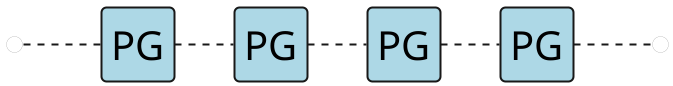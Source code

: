 @startuml

skinparam ComponentStyle rectangle
hide stereotype
left to right direction
scale 1/1

skinparam Component {
    FontSize 40
    FontColor black
    RoundCorner 10
    BorderThickness 2
    BackgroundColor transparent
    BorderThickness<<text>> 0
    BackgroundColor<<text>> transparent
    FontColor<<box>> transparent
}


skinparam Interface {
    FontSize 0
    FontColor black
    RoundCorner 10
    BorderThickness 0
    BackgroundColor transparent
    BorderThickness<<text>> 0
    BackgroundColor<<text>> transparent
    FontColor<<box>> transparent
}

skinparam ArrowThickness 2
' components:
interface "o" as head
component "PG" as c0 #LightBlue
component "PG" as c1 #LightBlue
component "PG" as c2 #LightBlue
component "PG" as c3 #LightBlue
interface "o" as tail
' layout:
head-down.c0
c0-down.c1
c1-down.c2
c2-down.c3
c3-down.tail

@enduml
